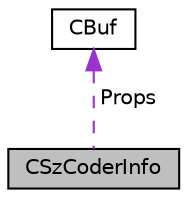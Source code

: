 digraph "CSzCoderInfo"
{
 // LATEX_PDF_SIZE
  edge [fontname="Helvetica",fontsize="10",labelfontname="Helvetica",labelfontsize="10"];
  node [fontname="Helvetica",fontsize="10",shape=record];
  Node1 [label="CSzCoderInfo",height=0.2,width=0.4,color="black", fillcolor="grey75", style="filled", fontcolor="black",tooltip=" "];
  Node2 -> Node1 [dir="back",color="darkorchid3",fontsize="10",style="dashed",label=" Props" ,fontname="Helvetica"];
  Node2 [label="CBuf",height=0.2,width=0.4,color="black", fillcolor="white", style="filled",URL="$struct_c_buf.html",tooltip=" "];
}
